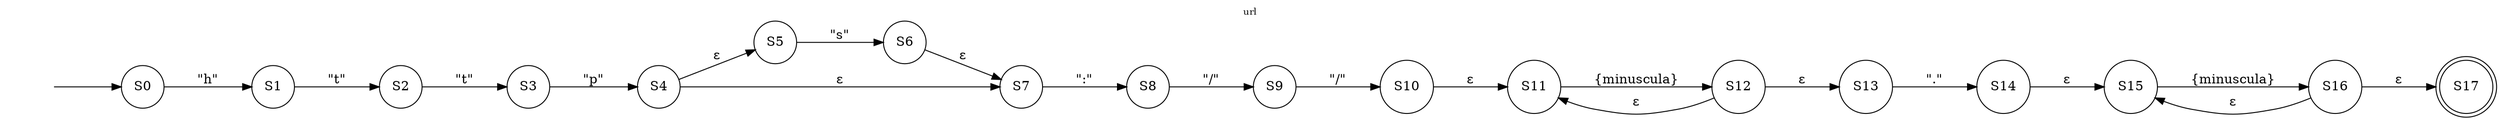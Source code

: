 digraph G{
labelloc="t";
    label="url"; graph [nodesep=0.5, ranksep=1, fontsize=10, rankdir=LR];begin[shape=none label=""];
node [shape=doublecircle]; S17;
node[shape=circle]begin->S0; 
node[shape=circle]S0->S1[label="\"h\""];
S1->S2[label="\"t\""];
S2->S3[label="\"t\""];
S3->S4[label="\"p\""];
S4->S5[label="ε"];
S5->S6[label="\"s\""];
S6->S7[label="ε"];
S4->S7[label="ε"];
S7->S8[label="\":\""];
S8->S9[label="\"/\""];
S9->S10[label="\"/\""];
S10->S11[label="ε"];
S11->S12[label="{minuscula}"];
S12->S11[label="ε"];
S12->S13[label="ε"];
S13->S14[label="\".\""];
S14->S15[label="ε"];
S15->S16[label="{minuscula}"];
S16->S15[label="ε"];
S16->S17[label="ε"];
}
